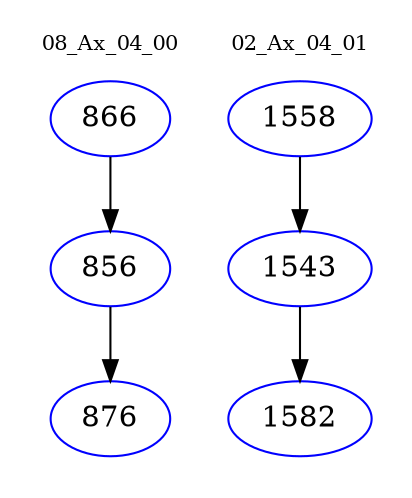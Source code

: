 digraph{
subgraph cluster_0 {
color = white
label = "08_Ax_04_00";
fontsize=10;
T0_866 [label="866", color="blue"]
T0_866 -> T0_856 [color="black"]
T0_856 [label="856", color="blue"]
T0_856 -> T0_876 [color="black"]
T0_876 [label="876", color="blue"]
}
subgraph cluster_1 {
color = white
label = "02_Ax_04_01";
fontsize=10;
T1_1558 [label="1558", color="blue"]
T1_1558 -> T1_1543 [color="black"]
T1_1543 [label="1543", color="blue"]
T1_1543 -> T1_1582 [color="black"]
T1_1582 [label="1582", color="blue"]
}
}

